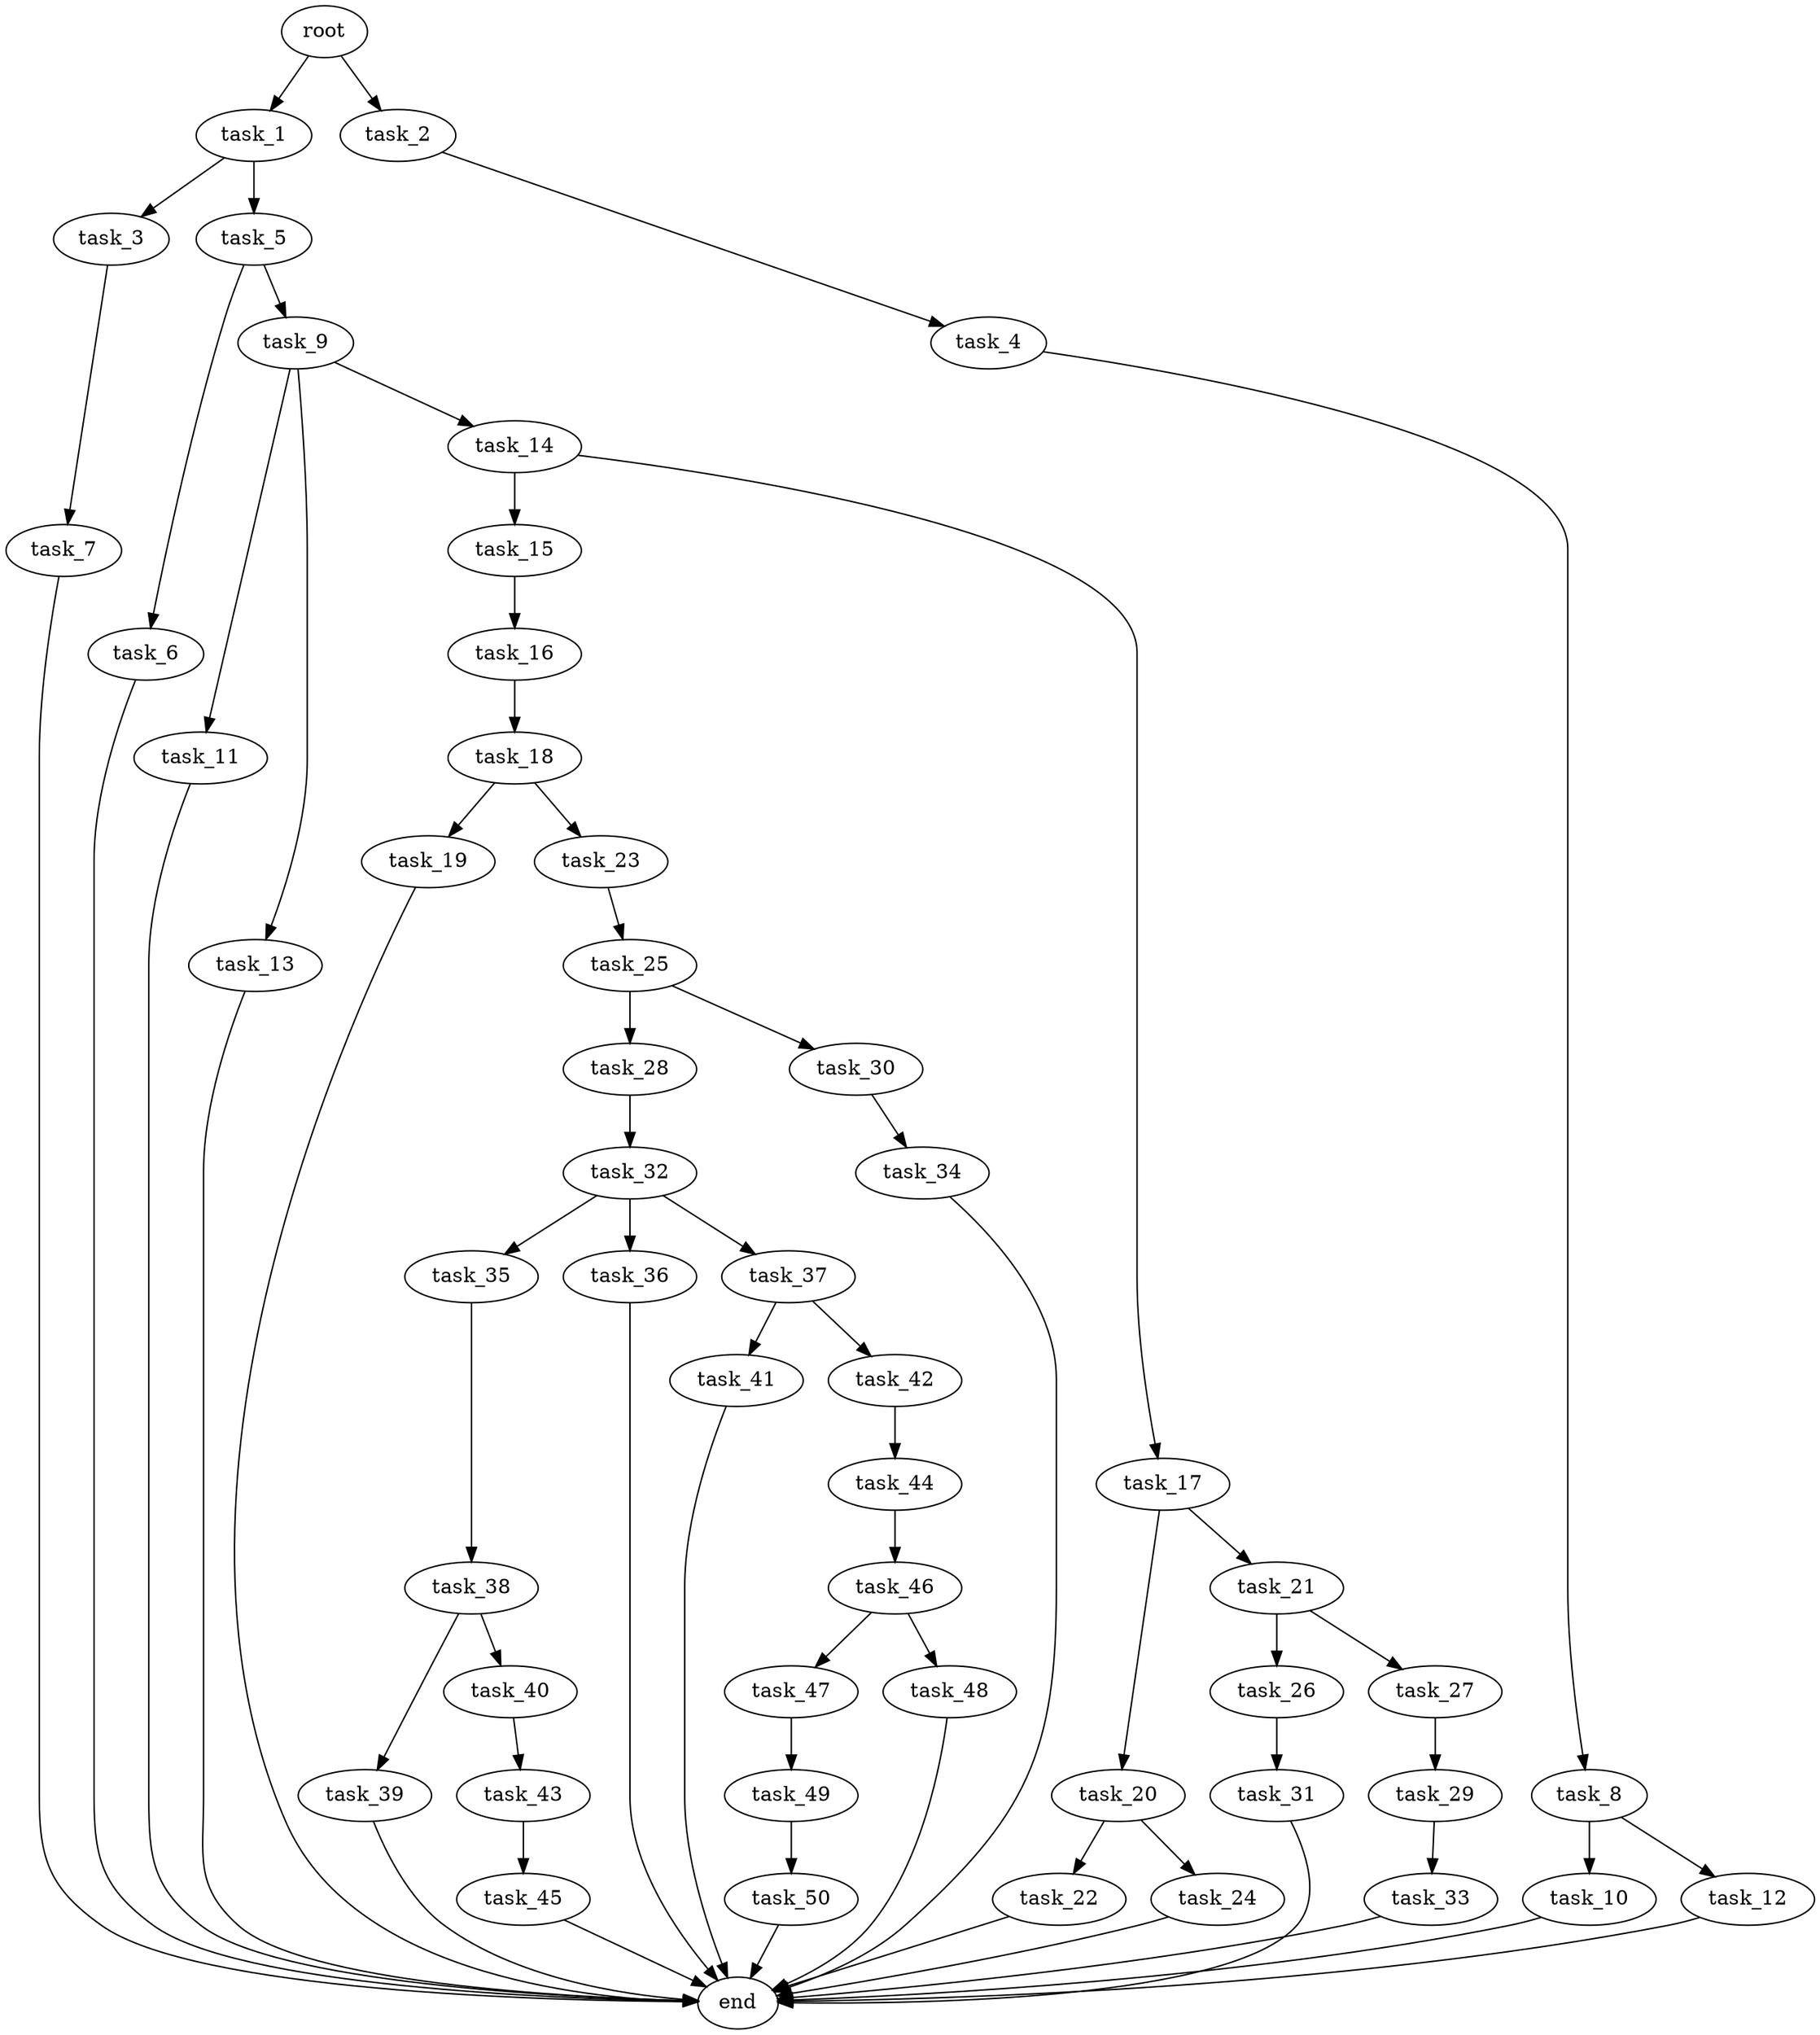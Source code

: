 digraph G {
  root [size="0.000000e+00"];
  task_1 [size="9.442283e+10"];
  task_2 [size="1.137375e+10"];
  task_3 [size="4.601688e+10"];
  task_4 [size="8.196103e+10"];
  task_5 [size="3.960624e+10"];
  task_6 [size="9.114515e+10"];
  task_7 [size="2.586988e+10"];
  task_8 [size="9.600056e+10"];
  task_9 [size="3.283260e+10"];
  task_10 [size="5.716207e+10"];
  task_11 [size="7.879807e+10"];
  task_12 [size="8.788141e+10"];
  task_13 [size="6.341710e+10"];
  task_14 [size="5.217512e+10"];
  task_15 [size="1.259611e+10"];
  task_16 [size="6.104154e+10"];
  task_17 [size="2.228519e+10"];
  task_18 [size="9.788935e+10"];
  task_19 [size="6.108584e+10"];
  task_20 [size="9.850539e+10"];
  task_21 [size="2.729701e+10"];
  task_22 [size="8.011472e+10"];
  task_23 [size="1.636675e+10"];
  task_24 [size="5.752510e+10"];
  task_25 [size="6.374077e+10"];
  task_26 [size="8.340807e+10"];
  task_27 [size="9.628309e+10"];
  task_28 [size="6.474160e+10"];
  task_29 [size="3.231096e+10"];
  task_30 [size="4.173146e+10"];
  task_31 [size="4.154970e+10"];
  task_32 [size="6.935702e+10"];
  task_33 [size="7.875379e+10"];
  task_34 [size="7.972706e+10"];
  task_35 [size="8.251173e+09"];
  task_36 [size="3.529764e+10"];
  task_37 [size="8.630583e+10"];
  task_38 [size="1.997710e+09"];
  task_39 [size="1.688938e+10"];
  task_40 [size="4.313331e+10"];
  task_41 [size="9.127845e+10"];
  task_42 [size="7.417797e+10"];
  task_43 [size="4.650268e+10"];
  task_44 [size="7.793945e+10"];
  task_45 [size="4.027438e+10"];
  task_46 [size="1.069671e+09"];
  task_47 [size="7.197309e+10"];
  task_48 [size="1.433352e+10"];
  task_49 [size="5.628113e+10"];
  task_50 [size="5.746919e+10"];
  end [size="0.000000e+00"];

  root -> task_1 [size="1.000000e-12"];
  root -> task_2 [size="1.000000e-12"];
  task_1 -> task_3 [size="4.601688e+08"];
  task_1 -> task_5 [size="3.960624e+08"];
  task_2 -> task_4 [size="8.196103e+08"];
  task_3 -> task_7 [size="2.586988e+08"];
  task_4 -> task_8 [size="9.600056e+08"];
  task_5 -> task_6 [size="9.114515e+08"];
  task_5 -> task_9 [size="3.283260e+08"];
  task_6 -> end [size="1.000000e-12"];
  task_7 -> end [size="1.000000e-12"];
  task_8 -> task_10 [size="5.716207e+08"];
  task_8 -> task_12 [size="8.788141e+08"];
  task_9 -> task_11 [size="7.879807e+08"];
  task_9 -> task_13 [size="6.341710e+08"];
  task_9 -> task_14 [size="5.217512e+08"];
  task_10 -> end [size="1.000000e-12"];
  task_11 -> end [size="1.000000e-12"];
  task_12 -> end [size="1.000000e-12"];
  task_13 -> end [size="1.000000e-12"];
  task_14 -> task_15 [size="1.259611e+08"];
  task_14 -> task_17 [size="2.228519e+08"];
  task_15 -> task_16 [size="6.104154e+08"];
  task_16 -> task_18 [size="9.788935e+08"];
  task_17 -> task_20 [size="9.850539e+08"];
  task_17 -> task_21 [size="2.729701e+08"];
  task_18 -> task_19 [size="6.108584e+08"];
  task_18 -> task_23 [size="1.636675e+08"];
  task_19 -> end [size="1.000000e-12"];
  task_20 -> task_22 [size="8.011472e+08"];
  task_20 -> task_24 [size="5.752510e+08"];
  task_21 -> task_26 [size="8.340807e+08"];
  task_21 -> task_27 [size="9.628309e+08"];
  task_22 -> end [size="1.000000e-12"];
  task_23 -> task_25 [size="6.374077e+08"];
  task_24 -> end [size="1.000000e-12"];
  task_25 -> task_28 [size="6.474160e+08"];
  task_25 -> task_30 [size="4.173146e+08"];
  task_26 -> task_31 [size="4.154970e+08"];
  task_27 -> task_29 [size="3.231096e+08"];
  task_28 -> task_32 [size="6.935702e+08"];
  task_29 -> task_33 [size="7.875379e+08"];
  task_30 -> task_34 [size="7.972706e+08"];
  task_31 -> end [size="1.000000e-12"];
  task_32 -> task_35 [size="8.251173e+07"];
  task_32 -> task_36 [size="3.529764e+08"];
  task_32 -> task_37 [size="8.630583e+08"];
  task_33 -> end [size="1.000000e-12"];
  task_34 -> end [size="1.000000e-12"];
  task_35 -> task_38 [size="1.997710e+07"];
  task_36 -> end [size="1.000000e-12"];
  task_37 -> task_41 [size="9.127845e+08"];
  task_37 -> task_42 [size="7.417797e+08"];
  task_38 -> task_39 [size="1.688938e+08"];
  task_38 -> task_40 [size="4.313331e+08"];
  task_39 -> end [size="1.000000e-12"];
  task_40 -> task_43 [size="4.650268e+08"];
  task_41 -> end [size="1.000000e-12"];
  task_42 -> task_44 [size="7.793945e+08"];
  task_43 -> task_45 [size="4.027438e+08"];
  task_44 -> task_46 [size="1.069671e+07"];
  task_45 -> end [size="1.000000e-12"];
  task_46 -> task_47 [size="7.197309e+08"];
  task_46 -> task_48 [size="1.433352e+08"];
  task_47 -> task_49 [size="5.628113e+08"];
  task_48 -> end [size="1.000000e-12"];
  task_49 -> task_50 [size="5.746919e+08"];
  task_50 -> end [size="1.000000e-12"];
}
